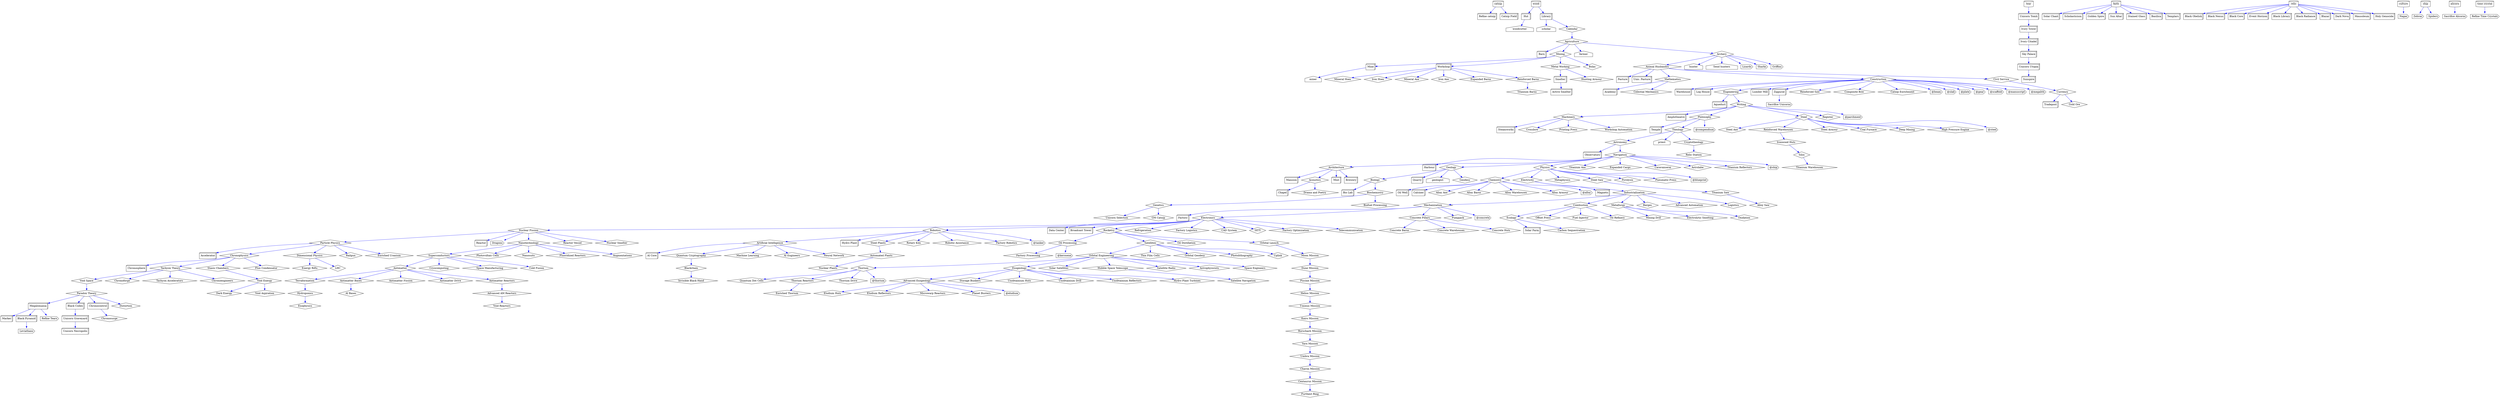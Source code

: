 digraph {
  "catnip" -> "Refine catnip" [color="blue"];
  "catnip" -> "Catnip Field" [color="blue"];
  "wood" -> "Hut" [color="blue"];
  "wood" -> "Library" [color="blue"];
  "Agriculture" -> "Barn" [color="blue"];
  "Mining" -> "Mine" [color="blue"];
  "Mining" -> "Workshop" [color="blue"];
  "Metal Working" -> "Smelter" [color="blue"];
  "Smelter" -> "Active Smelter" [color="blue"];
  "Animal Husbandry" -> "Pasture" [color="blue"];
  "Animal Husbandry" -> "Unic. Pasture" [color="blue"];
  "Mathematics" -> "Academy" [color="blue"];
  "Construction" -> "Warehouse" [color="blue"];
  "Construction" -> "Log House" [color="blue"];
  "Engineering" -> "Aqueduct" [color="blue"];
  "Architecture" -> "Mansion" [color="blue"];
  "Astronomy" -> "Observatory" [color="blue"];
  "Biology" -> "Bio Lab" [color="blue"];
  "Navigation" -> "Harbour" [color="blue"];
  "Geology" -> "Quarry" [color="blue"];
  "Construction" -> "Lumber Mill" [color="blue"];
  "Chemistry" -> "Oil Well" [color="blue"];
  "Particle Physics" -> "Accelerator" [color="blue"];
  "Machinery" -> "Steamworks" [color="blue"];
  "Electricity" -> "Magneto" [color="blue"];
  "Chemistry" -> "Calciner" [color="blue"];
  "Mechanization" -> "Factory" [color="blue"];
  "Nuclear Fission" -> "Reactor" [color="blue"];
  "Writing" -> "Amphitheatre" [color="blue"];
  "Acoustics" -> "Chapel" [color="blue"];
  "Philosophy" -> "Temple" [color="blue"];
  "Currency" -> "Tradepost" [color="blue"];
  "Architecture" -> "Mint" [color="blue"];
  "Architecture" -> "Brewery" [color="blue"];
  "Construction" -> "Ziggurat" [color="blue"];
  "Chronophysics" -> "Chronosphere" [color="blue"];
  "Artificial Intelligence" -> "AI Core" [color="blue"];
  "Ecology" -> "Solar Farm" [color="blue"];
  "Robotics" -> "Hydro Plant" [color="blue"];
  "Electronics" -> "Data Center" [color="blue"];
  "Electronics" -> "Broadcast Tower" [color="blue"];
  "tear" -> "Unicorn Tomb" [color="blue"];
  "Unicorn Tomb" -> "Ivory Tower" [color="blue"];
  "Ivory Tower" -> "Ivory Citadel" [color="blue"];
  "Ivory Citadel" -> "Sky Palace" [color="blue"];
  "Sky Palace" -> "Unicorn Utopia" [color="blue"];
  "Unicorn Utopia" -> "Sunspire" [color="blue"];
  "Megalomania" -> "Marker" [color="blue"];
  "Black Codex" -> "Unicorn Graveyard" [color="blue"];
  "Unicorn Graveyard" -> "Unicorn Necropolis" [color="blue"];
  "Megalomania" -> "Black Pyramid" [color="blue"];
  "faith" -> "Solar Chant" [color="blue"];
  "faith" -> "Scholasticism" [color="blue"];
  "faith" -> "Golden Spire" [color="blue"];
  "faith" -> "Sun Altar" [color="blue"];
  "faith" -> "Stained Glass" [color="blue"];
  "faith" -> "Basilica" [color="blue"];
  "faith" -> "Templars" [color="blue"];
  "relic" -> "Black Obelisk" [color="blue"];
  "relic" -> "Black Nexus" [color="blue"];
  "relic" -> "Black Core" [color="blue"];
  "relic" -> "Event Horizon" [color="blue"];
  "relic" -> "Black Library" [color="blue"];
  "relic" -> "Black Radiance" [color="blue"];
  "relic" -> "Blazar" [color="blue"];
  "relic" -> "Dark Nova" [color="blue"];
  "relic" -> "Mausoleum" [color="blue"];
  "relic" -> "Holy Genocide" [color="blue"];
  "Paradox Theory" -> "Chronocontrol" [color="blue"];
  "Paradox Theory" -> "Megalomania" [color="blue"];
  "Paradox Theory" -> "Black Codex" [color="blue"];
  "Hut" -> "woodcutter" [color="blue"];
  "Library" -> "scholar" [color="blue"];
  "Agriculture" -> "farmer" [color="blue"];
  "Archery" -> "hunter" [color="blue"];
  "Mine" -> "miner" [color="blue"];
  "Theology" -> "priest" [color="blue"];
  "Geology" -> "geologist" [color="blue"];
  "Archery" -> "Send hunters" [color="blue"];
  "Archery" -> "Lizards" [color="blue"];
  "Archery" -> "Sharks" [color="blue"];
  "Archery" -> "Griffins" [color="blue"];
  "culture" -> "Nagas" [color="blue"];
  "ship" -> "Zebras" [color="blue"];
  "ship" -> "Spiders" [color="blue"];
  "Nuclear Fission" -> "Dragons" [color="blue"];
  "Black Pyramid" -> "Leviathans" [color="blue"];
  "Ziggurat" -> "Sacrifice Unicorns" [color="blue"];
  "alicorn" -> "Sacrifice Alicorns" [color="blue"];
  "Megalomania" -> "Refine Tears" [color="blue"];
  "time crystal" -> "Refine Time Crystals" [color="blue"];
  "Library" -> "Calendar" [color="blue"];
  "Calendar" -> "Agriculture" [color="blue"];
  "Agriculture" -> "Archery" [color="blue"];
  "Agriculture" -> "Mining" [color="blue"];
  "Archery" -> "Animal Husbandry" [color="blue"];
  "Mining" -> "Metal Working" [color="blue"];
  "Animal Husbandry" -> "Civil Service" [color="blue"];
  "Animal Husbandry" -> "Mathematics" [color="blue"];
  "Animal Husbandry" -> "Construction" [color="blue"];
  "Civil Service" -> "Currency" [color="blue"];
  "Mathematics" -> "Celestial Mechanics" [color="blue"];
  "Construction" -> "Engineering" [color="blue"];
  "Engineering" -> "Writing" [color="blue"];
  "Writing" -> "Philosophy" [color="blue"];
  "Writing" -> "Steel" [color="blue"];
  "Writing" -> "Machinery" [color="blue"];
  "Philosophy" -> "Theology" [color="blue"];
  "Theology" -> "Astronomy" [color="blue"];
  "Astronomy" -> "Navigation" [color="blue"];
  "Navigation" -> "Architecture" [color="blue"];
  "Navigation" -> "Physics" [color="blue"];
  "Physics" -> "Metaphysics" [color="blue"];
  "Physics" -> "Chemistry" [color="blue"];
  "Architecture" -> "Acoustics" [color="blue"];
  "Navigation" -> "Geology" [color="blue"];
  "Acoustics" -> "Drama and Poetry" [color="blue"];
  "Physics" -> "Electricity" [color="blue"];
  "Geology" -> "Biology" [color="blue"];
  "Biology" -> "Biochemistry" [color="blue"];
  "Biochemistry" -> "Genetics" [color="blue"];
  "Electricity" -> "Industrialization" [color="blue"];
  "Industrialization" -> "Mechanization" [color="blue"];
  "Industrialization" -> "Combustion" [color="blue"];
  "Industrialization" -> "Metallurgy" [color="blue"];
  "Combustion" -> "Ecology" [color="blue"];
  "Mechanization" -> "Electronics" [color="blue"];
  "Electronics" -> "Robotics" [color="blue"];
  "Robotics" -> "Artificial Intelligence" [color="blue"];
  "Artificial Intelligence" -> "Quantum Cryptography" [color="blue"];
  "Quantum Cryptography" -> "Blackchain" [color="blue"];
  "Electronics" -> "Nuclear Fission" [color="blue"];
  "Electronics" -> "Rocketry" [color="blue"];
  "Rocketry" -> "Oil Processing" [color="blue"];
  "Rocketry" -> "Satellites" [color="blue"];
  "Satellites" -> "Orbital Engineering" [color="blue"];
  "Orbital Engineering" -> "Thorium" [color="blue"];
  "Orbital Engineering" -> "Exogeology" [color="blue"];
  "Exogeology" -> "Advanced Exogeology" [color="blue"];
  "Nuclear Fission" -> "Nanotechnology" [color="blue"];
  "Nanotechnology" -> "Superconductors" [color="blue"];
  "Superconductors" -> "Antimatter" [color="blue"];
  "Antimatter" -> "Terraformation" [color="blue"];
  "Terraformation" -> "Hydroponics" [color="blue"];
  "Hydroponics" -> "Exophysics" [color="blue"];
  "Nuclear Fission" -> "Particle Physics" [color="blue"];
  "Particle Physics" -> "Dimensional Physics" [color="blue"];
  "Particle Physics" -> "Chronophysics" [color="blue"];
  "Chronophysics" -> "Tachyon Theory" [color="blue"];
  "Theology" -> "Cryptotheology" [color="blue"];
  "Tachyon Theory" -> "Void Space" [color="blue"];
  "Void Space" -> "Paradox Theory" [color="blue"];
  "Workshop" -> "Mineral Hoes" [color="blue"];
  "Workshop" -> "Iron Hoes" [color="blue"];
  "Workshop" -> "Mineral Axe" [color="blue"];
  "Workshop" -> "Iron Axe" [color="blue"];
  "Steel" -> "Steel Axe" [color="blue"];
  "Construction" -> "Reinforced Saw" [color="blue"];
  "Physics" -> "Steel Saw" [color="blue"];
  "Steel Saw" -> "Titanium Saw" [color="blue"];
  "Titanium Saw" -> "Alloy Saw" [color="blue"];
  "Navigation" -> "Titanium Axe" [color="blue"];
  "Chemistry" -> "Alloy Axe" [color="blue"];
  "Workshop" -> "Expanded Barns" [color="blue"];
  "Workshop" -> "Reinforced Barns" [color="blue"];
  "Steel" -> "Reinforced Warehouses" [color="blue"];
  "Reinforced Barns" -> "Titanium Barns" [color="blue"];
  "Chemistry" -> "Alloy Barns" [color="blue"];
  "Concrete Pillars" -> "Concrete Barns" [color="blue"];
  "Silos" -> "Titanium Warehouses" [color="blue"];
  "Chemistry" -> "Alloy Warehouses" [color="blue"];
  "Concrete Pillars" -> "Concrete Warehouses" [color="blue"];
  "Exogeology" -> "Storage Bunkers" [color="blue"];
  "Dimensional Physics" -> "Energy Rifts" [color="blue"];
  "Chronophysics" -> "Stasis Chambers" [color="blue"];
  "Stasis Chambers" -> "Void Energy" [color="blue"];
  "Void Energy" -> "Dark Energy" [color="blue"];
  "Tachyon Theory" -> "Chronoforge" [color="blue"];
  "Tachyon Theory" -> "Tachyon Accelerators" [color="blue"];
  "Chronophysics" -> "Flux Condensator" [color="blue"];
  "Dimensional Physics" -> "LHC" [color="blue"];
  "Nanotechnology" -> "Photovoltaic Cells" [color="blue"];
  "Satellites" -> "Thin Film Cells" [color="blue"];
  "Thorium" -> "Quantum Dot Cells" [color="blue"];
  "Orbital Engineering" -> "Solar Satellites" [color="blue"];
  "Navigation" -> "Expanded Cargo" [color="blue"];
  "Industrialization" -> "Barges" [color="blue"];
  "Nuclear Fission" -> "Reactor Vessel" [color="blue"];
  "Reinforced Warehouses" -> "Ironwood Huts" [color="blue"];
  "Concrete Pillars" -> "Concrete Huts" [color="blue"];
  "Exogeology" -> "Unobtainium Huts" [color="blue"];
  "Advanced Exogeology" -> "Eludium Huts" [color="blue"];
  "Ironwood Huts" -> "Silos" [color="blue"];
  "Electronics" -> "Refrigeration" [color="blue"];
  "Construction" -> "Composite Bow" [color="blue"];
  "Machinery" -> "Crossbow" [color="blue"];
  "Particle Physics" -> "Railgun" [color="blue"];
  "Mining" -> "Bolas" [color="blue"];
  "Metal Working" -> "Hunting Armour" [color="blue"];
  "Steel" -> "Steel Armour" [color="blue"];
  "Chemistry" -> "Alloy Armour" [color="blue"];
  "Nanotechnology" -> "Nanosuits" [color="blue"];
  "Navigation" -> "Caravanserai" [color="blue"];
  "Construction" -> "Catnip Enrichment" [color="blue"];
  "Currency" -> "Gold Ore" [color="blue"];
  "Geology" -> "Geodesy" [color="blue"];
  "Writing" -> "Register" [color="blue"];
  "Mechanization" -> "Concrete Pillars" [color="blue"];
  "Metallurgy" -> "Mining Drill" [color="blue"];
  "Exogeology" -> "Unobtainium Drill" [color="blue"];
  "Steel" -> "Coal Furnace" [color="blue"];
  "Steel" -> "Deep Mining" [color="blue"];
  "Physics" -> "Pyrolysis" [color="blue"];
  "Metallurgy" -> "Electrolytic Smelting" [color="blue"];
  "Metallurgy" -> "Oxidation" [color="blue"];
  "Robotics" -> "Steel Plants" [color="blue"];
  "Steel Plants" -> "Automated Plants" [color="blue"];
  "Automated Plants" -> "Nuclear Plants" [color="blue"];
  "Robotics" -> "Rotary Kiln" [color="blue"];
  "Nanotechnology" -> "Fluoridized Reactors" [color="blue"];
  "Nuclear Fission" -> "Nuclear Smelter" [color="blue"];
  "Satellites" -> "Orbital Geodesy" [color="blue"];
  "Machinery" -> "Printing Press" [color="blue"];
  "Combustion" -> "Offset Press" [color="blue"];
  "Satellites" -> "Photolithography" [color="blue"];
  "Satellites" -> "Uplink" [color="blue"];
  "Superconductors" -> "Cryocomputing" [color="blue"];
  "Artificial Intelligence" -> "Machine Learning" [color="blue"];
  "Machinery" -> "Workshop Automation" [color="blue"];
  "Industrialization" -> "Advanced Automation" [color="blue"];
  "Physics" -> "Pneumatic Press" [color="blue"];
  "Steel" -> "High Pressure Engine" [color="blue"];
  "Combustion" -> "Fuel Injector" [color="blue"];
  "Electronics" -> "Factory Logistics" [color="blue"];
  "Ecology" -> "Carbon Sequestration" [color="blue"];
  "Superconductors" -> "Space Manufacturing" [color="blue"];
  "Navigation" -> "Astrolabe" [color="blue"];
  "Navigation" -> "Titanium Reflectors" [color="blue"];
  "Exogeology" -> "Unobtainium Reflectors" [color="blue"];
  "Advanced Exogeology" -> "Eludium Reflectors" [color="blue"];
  "Exogeology" -> "Hydro Plant Turbines" [color="blue"];
  "Antimatter" -> "Antimatter Bases" [color="blue"];
  "Antimatter Bases" -> "AI Bases" [color="blue"];
  "Antimatter" -> "Antimatter Fission" [color="blue"];
  "Antimatter" -> "Antimatter Drive" [color="blue"];
  "Antimatter" -> "Antimatter Reactors" [color="blue"];
  "Antimatter Reactors" -> "Advanced AM Reactors" [color="blue"];
  "Advanced AM Reactors" -> "Void Reactors" [color="blue"];
  "Cryptotheology" -> "Relic Station" [color="blue"];
  "Mechanization" -> "Pumpjack" [color="blue"];
  "Biochemistry" -> "Biofuel Processing" [color="blue"];
  "Genetics" -> "Unicorn Selection" [color="blue"];
  "Genetics" -> "GM Catnip" [color="blue"];
  "Electronics" -> "CAD System" [color="blue"];
  "Electronics" -> "SETI" [color="blue"];
  "Industrialization" -> "Logistics" [color="blue"];
  "Nanotechnology" -> "Augmentations" [color="blue"];
  "Superconductors" -> "Cold Fusion" [color="blue"];
  "Thorium" -> "Thorium Reactors" [color="blue"];
  "Particle Physics" -> "Enriched Uranium" [color="blue"];
  "Thorium Reactors" -> "Enriched Thorium" [color="blue"];
  "Combustion" -> "Oil Refinery" [color="blue"];
  "Orbital Engineering" -> "Hubble Space Telescope" [color="blue"];
  "Hubble Space Telescope" -> "Satellite Navigation" [color="blue"];
  "Orbital Engineering" -> "Satellite Radio" [color="blue"];
  "Orbital Engineering" -> "Astrophysicists" [color="blue"];
  "Advanced Exogeology" -> "Microwarp Reactors" [color="blue"];
  "Advanced Exogeology" -> "Planet Busters" [color="blue"];
  "Thorium" -> "Thorium Drive" [color="blue"];
  "Rocketry" -> "Oil Distillation" [color="blue"];
  "Oil Processing" -> "Factory Processing" [color="blue"];
  "Electronics" -> "Factory Optimization" [color="blue"];
  "Orbital Engineering" -> "Space Engineers" [color="blue"];
  "Artificial Intelligence" -> "AI Engineers" [color="blue"];
  "Tachyon Theory" -> "Chronoengineers" [color="blue"];
  "Electronics" -> "Telecommunication" [color="blue"];
  "Artificial Intelligence" -> "Neural Network" [color="blue"];
  "Robotics" -> "Robotic Assistance" [color="blue"];
  "Robotics" -> "Factory Robotics" [color="blue"];
  "Void Energy" -> "Void Aspiration" [color="blue"];
  "Paradox Theory" -> "Distortion" [color="blue"];
  "Chronocontrol" -> "Chronosurge" [color="blue"];
  "Blackchain" -> "Invisible Black Hand" [color="blue"];
  "Rocketry" -> "Orbital Launch" [color="blue"];
  "Orbital Launch" -> "Moon Mission" [color="blue"];
  "Moon Mission" -> "Dune Mission" [color="blue"];
  "Dune Mission" -> "Piscine Mission" [color="blue"];
  "Piscine Mission" -> "Helios Mission" [color="blue"];
  "Helios Mission" -> "T-minus Mission" [color="blue"];
  "T-minus Mission" -> "Kairo Mission" [color="blue"];
  "Kairo Mission" -> "Rorschach Mission" [color="blue"];
  "Rorschach Mission" -> "Yarn Mission" [color="blue"];
  "Yarn Mission" -> "Umbra Mission" [color="blue"];
  "Umbra Mission" -> "Charon Mission" [color="blue"];
  "Charon Mission" -> "Centaurus Mission" [color="blue"];
  "Centaurus Mission" -> "Furthest Ring" [color="blue"];
  "Construction" -> "@beam" [color="blue"];
  "Construction" -> "@slab" [color="blue"];
  "Mechanization" -> "@concrete" [color="blue"];
  "Construction" -> "@plate" [color="blue"];
  "Steel" -> "@steel" [color="blue"];
  "Construction" -> "@gear" [color="blue"];
  "Chemistry" -> "@alloy" [color="blue"];
  "Advanced Exogeology" -> "@eludium" [color="blue"];
  "Construction" -> "@scaffold" [color="blue"];
  "Navigation" -> "@ship" [color="blue"];
  "Robotics" -> "@tanker" [color="blue"];
  "Oil Processing" -> "@kerosene" [color="blue"];
  "Writing" -> "@parchment" [color="blue"];
  "Construction" -> "@manuscript" [color="blue"];
  "Philosophy" -> "@compendium" [color="blue"];
  "Physics" -> "@blueprint" [color="blue"];
  "Thorium" -> "@thorium" [color="blue"];
  "Construction" -> "@megalith" [color="blue"];
  "catnip" [shape="cylinder"];
  "wood" [shape="cylinder"];
  "time crystal" [shape="cylinder"];
  "relic" [shape="cylinder"];
  "culture" [shape="cylinder"];
  "faith" [shape="cylinder"];
  "tear" [shape="cylinder"];
  "alicorn" [shape="cylinder"];
  "Catnip Field" [shape="box3d"];
  "Hut" [shape="box3d"];
  "Library" [shape="box3d"];
  "Barn" [shape="box3d"];
  "Mine" [shape="box3d"];
  "Workshop" [shape="box3d"];
  "Smelter" [shape="box3d"];
  "Active Smelter" [shape="box3d"];
  "Pasture" [shape="box3d"];
  "Unic. Pasture" [shape="box3d"];
  "Academy" [shape="box3d"];
  "Warehouse" [shape="box3d"];
  "Log House" [shape="box3d"];
  "Aqueduct" [shape="box3d"];
  "Mansion" [shape="box3d"];
  "Observatory" [shape="box3d"];
  "Bio Lab" [shape="box3d"];
  "Harbour" [shape="box3d"];
  "Quarry" [shape="box3d"];
  "Lumber Mill" [shape="box3d"];
  "Oil Well" [shape="box3d"];
  "Accelerator" [shape="box3d"];
  "Steamworks" [shape="box3d"];
  "Magneto" [shape="box3d"];
  "Calciner" [shape="box3d"];
  "Factory" [shape="box3d"];
  "Reactor" [shape="box3d"];
  "Amphitheatre" [shape="box3d"];
  "Chapel" [shape="box3d"];
  "Temple" [shape="box3d"];
  "Tradepost" [shape="box3d"];
  "Mint" [shape="box3d"];
  "Brewery" [shape="box3d"];
  "Ziggurat" [shape="box3d"];
  "Chronosphere" [shape="box3d"];
  "AI Core" [shape="box3d"];
  "Solar Farm" [shape="box3d"];
  "Hydro Plant" [shape="box3d"];
  "Data Center" [shape="box3d"];
  "Broadcast Tower" [shape="box3d"];
  "Unicorn Tomb" [shape="box3d"];
  "Ivory Tower" [shape="box3d"];
  "Ivory Citadel" [shape="box3d"];
  "Sky Palace" [shape="box3d"];
  "Unicorn Utopia" [shape="box3d"];
  "Sunspire" [shape="box3d"];
  "Marker" [shape="box3d"];
  "Unicorn Graveyard" [shape="box3d"];
  "Unicorn Necropolis" [shape="box3d"];
  "Black Pyramid" [shape="box3d"];
  "Solar Chant" [shape="box3d"];
  "Scholasticism" [shape="box3d"];
  "Golden Spire" [shape="box3d"];
  "Sun Altar" [shape="box3d"];
  "Stained Glass" [shape="box3d"];
  "Basilica" [shape="box3d"];
  "Templars" [shape="box3d"];
  "Black Obelisk" [shape="box3d"];
  "Black Nexus" [shape="box3d"];
  "Black Core" [shape="box3d"];
  "Event Horizon" [shape="box3d"];
  "Black Library" [shape="box3d"];
  "Black Radiance" [shape="box3d"];
  "Blazar" [shape="box3d"];
  "Dark Nova" [shape="box3d"];
  "Mausoleum" [shape="box3d"];
  "Holy Genocide" [shape="box3d"];
  "Chronocontrol" [shape="box3d"];
  "Megalomania" [shape="box3d"];
  "Black Codex" [shape="box3d"];
  "woodcutter" [shape="house"];
  "scholar" [shape="house"];
  "farmer" [shape="house"];
  "hunter" [shape="house"];
  "miner" [shape="house"];
  "priest" [shape="house"];
  "geologist" [shape="house"];
  "Calendar" [shape="diamond"];
  "Agriculture" [shape="diamond"];
  "Archery" [shape="diamond"];
  "Mining" [shape="diamond"];
  "Animal Husbandry" [shape="diamond"];
  "Metal Working" [shape="diamond"];
  "Civil Service" [shape="diamond"];
  "Mathematics" [shape="diamond"];
  "Construction" [shape="diamond"];
  "Currency" [shape="diamond"];
  "Celestial Mechanics" [shape="diamond"];
  "Engineering" [shape="diamond"];
  "Writing" [shape="diamond"];
  "Philosophy" [shape="diamond"];
  "Steel" [shape="diamond"];
  "Machinery" [shape="diamond"];
  "Theology" [shape="diamond"];
  "Astronomy" [shape="diamond"];
  "Navigation" [shape="diamond"];
  "Architecture" [shape="diamond"];
  "Physics" [shape="diamond"];
  "Metaphysics" [shape="diamond"];
  "Chemistry" [shape="diamond"];
  "Acoustics" [shape="diamond"];
  "Geology" [shape="diamond"];
  "Drama and Poetry" [shape="diamond"];
  "Electricity" [shape="diamond"];
  "Biology" [shape="diamond"];
  "Biochemistry" [shape="diamond"];
  "Genetics" [shape="diamond"];
  "Industrialization" [shape="diamond"];
  "Mechanization" [shape="diamond"];
  "Combustion" [shape="diamond"];
  "Metallurgy" [shape="diamond"];
  "Ecology" [shape="diamond"];
  "Electronics" [shape="diamond"];
  "Robotics" [shape="diamond"];
  "Artificial Intelligence" [shape="diamond"];
  "Quantum Cryptography" [shape="diamond"];
  "Blackchain" [shape="diamond"];
  "Nuclear Fission" [shape="diamond"];
  "Rocketry" [shape="diamond"];
  "Oil Processing" [shape="diamond"];
  "Satellites" [shape="diamond"];
  "Orbital Engineering" [shape="diamond"];
  "Thorium" [shape="diamond"];
  "Exogeology" [shape="diamond"];
  "Advanced Exogeology" [shape="diamond"];
  "Nanotechnology" [shape="diamond"];
  "Superconductors" [shape="diamond"];
  "Antimatter" [shape="diamond"];
  "Terraformation" [shape="diamond"];
  "Hydroponics" [shape="diamond"];
  "Exophysics" [shape="diamond"];
  "Particle Physics" [shape="diamond"];
  "Dimensional Physics" [shape="diamond"];
  "Chronophysics" [shape="diamond"];
  "Tachyon Theory" [shape="diamond"];
  "Cryptotheology" [shape="diamond"];
  "Void Space" [shape="diamond"];
  "Paradox Theory" [shape="diamond"];
  "Mineral Hoes" [shape="diamond"];
  "Iron Hoes" [shape="diamond"];
  "Mineral Axe" [shape="diamond"];
  "Iron Axe" [shape="diamond"];
  "Steel Axe" [shape="diamond"];
  "Reinforced Saw" [shape="diamond"];
  "Steel Saw" [shape="diamond"];
  "Titanium Saw" [shape="diamond"];
  "Alloy Saw" [shape="diamond"];
  "Titanium Axe" [shape="diamond"];
  "Alloy Axe" [shape="diamond"];
  "Expanded Barns" [shape="diamond"];
  "Reinforced Barns" [shape="diamond"];
  "Reinforced Warehouses" [shape="diamond"];
  "Titanium Barns" [shape="diamond"];
  "Alloy Barns" [shape="diamond"];
  "Concrete Barns" [shape="diamond"];
  "Titanium Warehouses" [shape="diamond"];
  "Alloy Warehouses" [shape="diamond"];
  "Concrete Warehouses" [shape="diamond"];
  "Storage Bunkers" [shape="diamond"];
  "Energy Rifts" [shape="diamond"];
  "Stasis Chambers" [shape="diamond"];
  "Void Energy" [shape="diamond"];
  "Dark Energy" [shape="diamond"];
  "Chronoforge" [shape="diamond"];
  "Tachyon Accelerators" [shape="diamond"];
  "Flux Condensator" [shape="diamond"];
  "LHC" [shape="diamond"];
  "Photovoltaic Cells" [shape="diamond"];
  "Thin Film Cells" [shape="diamond"];
  "Quantum Dot Cells" [shape="diamond"];
  "Solar Satellites" [shape="diamond"];
  "Expanded Cargo" [shape="diamond"];
  "Barges" [shape="diamond"];
  "Reactor Vessel" [shape="diamond"];
  "Ironwood Huts" [shape="diamond"];
  "Concrete Huts" [shape="diamond"];
  "Unobtainium Huts" [shape="diamond"];
  "Eludium Huts" [shape="diamond"];
  "Silos" [shape="diamond"];
  "Refrigeration" [shape="diamond"];
  "Composite Bow" [shape="diamond"];
  "Crossbow" [shape="diamond"];
  "Railgun" [shape="diamond"];
  "Bolas" [shape="diamond"];
  "Hunting Armour" [shape="diamond"];
  "Steel Armour" [shape="diamond"];
  "Alloy Armour" [shape="diamond"];
  "Nanosuits" [shape="diamond"];
  "Caravanserai" [shape="diamond"];
  "Catnip Enrichment" [shape="diamond"];
  "Gold Ore" [shape="diamond"];
  "Geodesy" [shape="diamond"];
  "Register" [shape="diamond"];
  "Concrete Pillars" [shape="diamond"];
  "Mining Drill" [shape="diamond"];
  "Unobtainium Drill" [shape="diamond"];
  "Coal Furnace" [shape="diamond"];
  "Deep Mining" [shape="diamond"];
  "Pyrolysis" [shape="diamond"];
  "Electrolytic Smelting" [shape="diamond"];
  "Oxidation" [shape="diamond"];
  "Steel Plants" [shape="diamond"];
  "Automated Plants" [shape="diamond"];
  "Nuclear Plants" [shape="diamond"];
  "Rotary Kiln" [shape="diamond"];
  "Fluoridized Reactors" [shape="diamond"];
  "Nuclear Smelter" [shape="diamond"];
  "Orbital Geodesy" [shape="diamond"];
  "Printing Press" [shape="diamond"];
  "Offset Press" [shape="diamond"];
  "Photolithography" [shape="diamond"];
  "Uplink" [shape="diamond"];
  "Cryocomputing" [shape="diamond"];
  "Machine Learning" [shape="diamond"];
  "Workshop Automation" [shape="diamond"];
  "Advanced Automation" [shape="diamond"];
  "Pneumatic Press" [shape="diamond"];
  "High Pressure Engine" [shape="diamond"];
  "Fuel Injector" [shape="diamond"];
  "Factory Logistics" [shape="diamond"];
  "Carbon Sequestration" [shape="diamond"];
  "Space Manufacturing" [shape="diamond"];
  "Astrolabe" [shape="diamond"];
  "Titanium Reflectors" [shape="diamond"];
  "Unobtainium Reflectors" [shape="diamond"];
  "Eludium Reflectors" [shape="diamond"];
  "Hydro Plant Turbines" [shape="diamond"];
  "Antimatter Bases" [shape="diamond"];
  "AI Bases" [shape="diamond"];
  "Antimatter Fission" [shape="diamond"];
  "Antimatter Drive" [shape="diamond"];
  "Antimatter Reactors" [shape="diamond"];
  "Advanced AM Reactors" [shape="diamond"];
  "Void Reactors" [shape="diamond"];
  "Relic Station" [shape="diamond"];
  "Pumpjack" [shape="diamond"];
  "Biofuel Processing" [shape="diamond"];
  "Unicorn Selection" [shape="diamond"];
  "GM Catnip" [shape="diamond"];
  "CAD System" [shape="diamond"];
  "SETI" [shape="diamond"];
  "Logistics" [shape="diamond"];
  "Augmentations" [shape="diamond"];
  "Cold Fusion" [shape="diamond"];
  "Thorium Reactors" [shape="diamond"];
  "Enriched Uranium" [shape="diamond"];
  "Enriched Thorium" [shape="diamond"];
  "Oil Refinery" [shape="diamond"];
  "Hubble Space Telescope" [shape="diamond"];
  "Satellite Navigation" [shape="diamond"];
  "Satellite Radio" [shape="diamond"];
  "Astrophysicists" [shape="diamond"];
  "Microwarp Reactors" [shape="diamond"];
  "Planet Busters" [shape="diamond"];
  "Thorium Drive" [shape="diamond"];
  "Oil Distillation" [shape="diamond"];
  "Factory Processing" [shape="diamond"];
  "Factory Optimization" [shape="diamond"];
  "Space Engineers" [shape="diamond"];
  "AI Engineers" [shape="diamond"];
  "Chronoengineers" [shape="diamond"];
  "Telecommunication" [shape="diamond"];
  "Neural Network" [shape="diamond"];
  "Robotic Assistance" [shape="diamond"];
  "Factory Robotics" [shape="diamond"];
  "Void Aspiration" [shape="diamond"];
  "Distortion" [shape="diamond"];
  "Chronosurge" [shape="diamond"];
  "Invisible Black Hand" [shape="diamond"];
  "Orbital Launch" [shape="diamond"];
  "Moon Mission" [shape="diamond"];
  "Dune Mission" [shape="diamond"];
  "Piscine Mission" [shape="diamond"];
  "Helios Mission" [shape="diamond"];
  "T-minus Mission" [shape="diamond"];
  "Kairo Mission" [shape="diamond"];
  "Rorschach Mission" [shape="diamond"];
  "Yarn Mission" [shape="diamond"];
  "Umbra Mission" [shape="diamond"];
  "Charon Mission" [shape="diamond"];
  "Centaurus Mission" [shape="diamond"];
  "Furthest Ring" [shape="diamond"];
  "ship" [shape="cylinder"];
  "Refine catnip" [shape="box3d"];
  "Catnip Field" [shape="box3d"];
  "Hut" [shape="box3d"];
  "Library" [shape="box3d"];
  "Barn" [shape="box3d"];
  "Mine" [shape="box3d"];
  "Workshop" [shape="box3d"];
  "Smelter" [shape="box3d"];
  "Active Smelter" [shape="box3d"];
  "Pasture" [shape="box3d"];
  "Unic. Pasture" [shape="box3d"];
  "Academy" [shape="box3d"];
  "Warehouse" [shape="box3d"];
  "Log House" [shape="box3d"];
  "Aqueduct" [shape="box3d"];
  "Mansion" [shape="box3d"];
  "Observatory" [shape="box3d"];
  "Bio Lab" [shape="box3d"];
  "Harbour" [shape="box3d"];
  "Quarry" [shape="box3d"];
  "Lumber Mill" [shape="box3d"];
  "Oil Well" [shape="box3d"];
  "Accelerator" [shape="box3d"];
  "Steamworks" [shape="box3d"];
  "Magneto" [shape="box3d"];
  "Calciner" [shape="box3d"];
  "Factory" [shape="box3d"];
  "Reactor" [shape="box3d"];
  "Amphitheatre" [shape="box3d"];
  "Chapel" [shape="box3d"];
  "Temple" [shape="box3d"];
  "Tradepost" [shape="box3d"];
  "Mint" [shape="box3d"];
  "Brewery" [shape="box3d"];
  "Ziggurat" [shape="box3d"];
  "Chronosphere" [shape="box3d"];
  "AI Core" [shape="box3d"];
  "Solar Farm" [shape="box3d"];
  "Hydro Plant" [shape="box3d"];
  "Data Center" [shape="box3d"];
  "Broadcast Tower" [shape="box3d"];
  "Unicorn Tomb" [shape="box3d"];
  "Ivory Tower" [shape="box3d"];
  "Ivory Citadel" [shape="box3d"];
  "Sky Palace" [shape="box3d"];
  "Unicorn Utopia" [shape="box3d"];
  "Sunspire" [shape="box3d"];
  "Marker" [shape="box3d"];
  "Unicorn Graveyard" [shape="box3d"];
  "Unicorn Necropolis" [shape="box3d"];
  "Black Pyramid" [shape="box3d"];
  "Solar Chant" [shape="box3d"];
  "Scholasticism" [shape="box3d"];
  "Golden Spire" [shape="box3d"];
  "Sun Altar" [shape="box3d"];
  "Stained Glass" [shape="box3d"];
  "Basilica" [shape="box3d"];
  "Templars" [shape="box3d"];
  "Black Obelisk" [shape="box3d"];
  "Black Nexus" [shape="box3d"];
  "Black Core" [shape="box3d"];
  "Event Horizon" [shape="box3d"];
  "Black Library" [shape="box3d"];
  "Black Radiance" [shape="box3d"];
  "Blazar" [shape="box3d"];
  "Dark Nova" [shape="box3d"];
  "Mausoleum" [shape="box3d"];
  "Holy Genocide" [shape="box3d"];
  "Chronocontrol" [shape="box3d"];
  "Megalomania" [shape="box3d"];
  "Black Codex" [shape="box3d"];
  "woodcutter" [shape="house"];
  "scholar" [shape="house"];
  "farmer" [shape="house"];
  "hunter" [shape="house"];
  "miner" [shape="house"];
  "priest" [shape="house"];
  "geologist" [shape="house"];
  "Send hunters" [shape="house"];
  "Lizards" [shape="cds"];
  "Sharks" [shape="cds"];
  "Griffins" [shape="cds"];
  "Nagas" [shape="cds"];
  "Zebras" [shape="cds"];
  "Spiders" [shape="cds"];
  "Dragons" [shape="cds"];
  "Leviathans" [shape="cds"];
  "Sacrifice Unicorns" [shape="cds"];
  "Sacrifice Alicorns" [shape="cds"];
  "Refine Tears" [shape="cds"];
  "Refine Time Crystals" [shape="cds"];
  "Calendar" [shape="diamond"];
  "Agriculture" [shape="diamond"];
  "Archery" [shape="diamond"];
  "Mining" [shape="diamond"];
  "Animal Husbandry" [shape="diamond"];
  "Metal Working" [shape="diamond"];
  "Civil Service" [shape="diamond"];
  "Mathematics" [shape="diamond"];
  "Construction" [shape="diamond"];
  "Currency" [shape="diamond"];
  "Celestial Mechanics" [shape="diamond"];
  "Engineering" [shape="diamond"];
  "Writing" [shape="diamond"];
  "Philosophy" [shape="diamond"];
  "Steel" [shape="diamond"];
  "Machinery" [shape="diamond"];
  "Theology" [shape="diamond"];
  "Astronomy" [shape="diamond"];
  "Navigation" [shape="diamond"];
  "Architecture" [shape="diamond"];
  "Physics" [shape="diamond"];
  "Metaphysics" [shape="diamond"];
  "Chemistry" [shape="diamond"];
  "Acoustics" [shape="diamond"];
  "Geology" [shape="diamond"];
  "Drama and Poetry" [shape="diamond"];
  "Electricity" [shape="diamond"];
  "Biology" [shape="diamond"];
  "Biochemistry" [shape="diamond"];
  "Genetics" [shape="diamond"];
  "Industrialization" [shape="diamond"];
  "Mechanization" [shape="diamond"];
  "Combustion" [shape="diamond"];
  "Metallurgy" [shape="diamond"];
  "Ecology" [shape="diamond"];
  "Electronics" [shape="diamond"];
  "Robotics" [shape="diamond"];
  "Artificial Intelligence" [shape="diamond"];
  "Quantum Cryptography" [shape="diamond"];
  "Blackchain" [shape="diamond"];
  "Nuclear Fission" [shape="diamond"];
  "Rocketry" [shape="diamond"];
  "Oil Processing" [shape="diamond"];
  "Satellites" [shape="diamond"];
  "Orbital Engineering" [shape="diamond"];
  "Thorium" [shape="diamond"];
  "Exogeology" [shape="diamond"];
  "Advanced Exogeology" [shape="diamond"];
  "Nanotechnology" [shape="diamond"];
  "Superconductors" [shape="diamond"];
  "Antimatter" [shape="diamond"];
  "Terraformation" [shape="diamond"];
  "Hydroponics" [shape="diamond"];
  "Exophysics" [shape="diamond"];
  "Particle Physics" [shape="diamond"];
  "Dimensional Physics" [shape="diamond"];
  "Chronophysics" [shape="diamond"];
  "Tachyon Theory" [shape="diamond"];
  "Cryptotheology" [shape="diamond"];
  "Void Space" [shape="diamond"];
  "Paradox Theory" [shape="diamond"];
  "Mineral Hoes" [shape="diamond"];
  "Iron Hoes" [shape="diamond"];
  "Mineral Axe" [shape="diamond"];
  "Iron Axe" [shape="diamond"];
  "Steel Axe" [shape="diamond"];
  "Reinforced Saw" [shape="diamond"];
  "Steel Saw" [shape="diamond"];
  "Titanium Saw" [shape="diamond"];
  "Alloy Saw" [shape="diamond"];
  "Titanium Axe" [shape="diamond"];
  "Alloy Axe" [shape="diamond"];
  "Expanded Barns" [shape="diamond"];
  "Reinforced Barns" [shape="diamond"];
  "Reinforced Warehouses" [shape="diamond"];
  "Titanium Barns" [shape="diamond"];
  "Alloy Barns" [shape="diamond"];
  "Concrete Barns" [shape="diamond"];
  "Titanium Warehouses" [shape="diamond"];
  "Alloy Warehouses" [shape="diamond"];
  "Concrete Warehouses" [shape="diamond"];
  "Storage Bunkers" [shape="diamond"];
  "Energy Rifts" [shape="diamond"];
  "Stasis Chambers" [shape="diamond"];
  "Void Energy" [shape="diamond"];
  "Dark Energy" [shape="diamond"];
  "Chronoforge" [shape="diamond"];
  "Tachyon Accelerators" [shape="diamond"];
  "Flux Condensator" [shape="diamond"];
  "LHC" [shape="diamond"];
  "Photovoltaic Cells" [shape="diamond"];
  "Thin Film Cells" [shape="diamond"];
  "Quantum Dot Cells" [shape="diamond"];
  "Solar Satellites" [shape="diamond"];
  "Expanded Cargo" [shape="diamond"];
  "Barges" [shape="diamond"];
  "Reactor Vessel" [shape="diamond"];
  "Ironwood Huts" [shape="diamond"];
  "Concrete Huts" [shape="diamond"];
  "Unobtainium Huts" [shape="diamond"];
  "Eludium Huts" [shape="diamond"];
  "Silos" [shape="diamond"];
  "Refrigeration" [shape="diamond"];
  "Composite Bow" [shape="diamond"];
  "Crossbow" [shape="diamond"];
  "Railgun" [shape="diamond"];
  "Bolas" [shape="diamond"];
  "Hunting Armour" [shape="diamond"];
  "Steel Armour" [shape="diamond"];
  "Alloy Armour" [shape="diamond"];
  "Nanosuits" [shape="diamond"];
  "Caravanserai" [shape="diamond"];
  "Catnip Enrichment" [shape="diamond"];
  "Gold Ore" [shape="diamond"];
  "Geodesy" [shape="diamond"];
  "Register" [shape="diamond"];
  "Concrete Pillars" [shape="diamond"];
  "Mining Drill" [shape="diamond"];
  "Unobtainium Drill" [shape="diamond"];
  "Coal Furnace" [shape="diamond"];
  "Deep Mining" [shape="diamond"];
  "Pyrolysis" [shape="diamond"];
  "Electrolytic Smelting" [shape="diamond"];
  "Oxidation" [shape="diamond"];
  "Steel Plants" [shape="diamond"];
  "Automated Plants" [shape="diamond"];
  "Nuclear Plants" [shape="diamond"];
  "Rotary Kiln" [shape="diamond"];
  "Fluoridized Reactors" [shape="diamond"];
  "Nuclear Smelter" [shape="diamond"];
  "Orbital Geodesy" [shape="diamond"];
  "Printing Press" [shape="diamond"];
  "Offset Press" [shape="diamond"];
  "Photolithography" [shape="diamond"];
  "Uplink" [shape="diamond"];
  "Cryocomputing" [shape="diamond"];
  "Machine Learning" [shape="diamond"];
  "Workshop Automation" [shape="diamond"];
  "Advanced Automation" [shape="diamond"];
  "Pneumatic Press" [shape="diamond"];
  "High Pressure Engine" [shape="diamond"];
  "Fuel Injector" [shape="diamond"];
  "Factory Logistics" [shape="diamond"];
  "Carbon Sequestration" [shape="diamond"];
  "Space Manufacturing" [shape="diamond"];
  "Astrolabe" [shape="diamond"];
  "Titanium Reflectors" [shape="diamond"];
  "Unobtainium Reflectors" [shape="diamond"];
  "Eludium Reflectors" [shape="diamond"];
  "Hydro Plant Turbines" [shape="diamond"];
  "Antimatter Bases" [shape="diamond"];
  "AI Bases" [shape="diamond"];
  "Antimatter Fission" [shape="diamond"];
  "Antimatter Drive" [shape="diamond"];
  "Antimatter Reactors" [shape="diamond"];
  "Advanced AM Reactors" [shape="diamond"];
  "Void Reactors" [shape="diamond"];
  "Relic Station" [shape="diamond"];
  "Pumpjack" [shape="diamond"];
  "Biofuel Processing" [shape="diamond"];
  "Unicorn Selection" [shape="diamond"];
  "GM Catnip" [shape="diamond"];
  "CAD System" [shape="diamond"];
  "SETI" [shape="diamond"];
  "Logistics" [shape="diamond"];
  "Augmentations" [shape="diamond"];
  "Cold Fusion" [shape="diamond"];
  "Thorium Reactors" [shape="diamond"];
  "Enriched Uranium" [shape="diamond"];
  "Enriched Thorium" [shape="diamond"];
  "Oil Refinery" [shape="diamond"];
  "Hubble Space Telescope" [shape="diamond"];
  "Satellite Navigation" [shape="diamond"];
  "Satellite Radio" [shape="diamond"];
  "Astrophysicists" [shape="diamond"];
  "Microwarp Reactors" [shape="diamond"];
  "Planet Busters" [shape="diamond"];
  "Thorium Drive" [shape="diamond"];
  "Oil Distillation" [shape="diamond"];
  "Factory Processing" [shape="diamond"];
  "Factory Optimization" [shape="diamond"];
  "Space Engineers" [shape="diamond"];
  "AI Engineers" [shape="diamond"];
  "Chronoengineers" [shape="diamond"];
  "Telecommunication" [shape="diamond"];
  "Neural Network" [shape="diamond"];
  "Robotic Assistance" [shape="diamond"];
  "Factory Robotics" [shape="diamond"];
  "Void Aspiration" [shape="diamond"];
  "Distortion" [shape="diamond"];
  "Chronosurge" [shape="diamond"];
  "Invisible Black Hand" [shape="diamond"];
  "Orbital Launch" [shape="diamond"];
  "Moon Mission" [shape="diamond"];
  "Dune Mission" [shape="diamond"];
  "Piscine Mission" [shape="diamond"];
  "Helios Mission" [shape="diamond"];
  "T-minus Mission" [shape="diamond"];
  "Kairo Mission" [shape="diamond"];
  "Rorschach Mission" [shape="diamond"];
  "Yarn Mission" [shape="diamond"];
  "Umbra Mission" [shape="diamond"];
  "Charon Mission" [shape="diamond"];
  "Centaurus Mission" [shape="diamond"];
  "Furthest Ring" [shape="diamond"];
  "@beam" [shape="cds"];
  "@slab" [shape="cds"];
  "@concrete" [shape="cds"];
  "@plate" [shape="cds"];
  "@steel" [shape="cds"];
  "@gear" [shape="cds"];
  "@alloy" [shape="cds"];
  "@eludium" [shape="cds"];
  "@scaffold" [shape="cds"];
  "@ship" [shape="cds"];
  "@tanker" [shape="cds"];
  "@kerosene" [shape="cds"];
  "@parchment" [shape="cds"];
  "@manuscript" [shape="cds"];
  "@compendium" [shape="cds"];
  "@blueprint" [shape="cds"];
  "@thorium" [shape="cds"];
  "@megalith" [shape="cds"];
}
